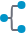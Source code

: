 <mxfile version="26.0.14">
  <diagram id="Q0udqgFAq07rxdsDxWfX" name="Page-1">
    <mxGraphModel dx="121" dy="60" grid="1" gridSize="10" guides="1" tooltips="1" connect="1" arrows="1" fold="1" page="1" pageScale="1" pageWidth="850" pageHeight="1100" math="0" shadow="0">
      <root>
        <mxCell id="0" />
        <mxCell id="1" parent="0" />
        <mxCell id="214YtNxc_t59JiVgN8RB-11" value="" style="endArrow=none;html=1;rounded=1;exitX=-0.367;exitY=-0.005;exitDx=0;exitDy=0;entryX=0.93;entryY=-0.003;entryDx=0;entryDy=0;entryPerimeter=0;exitPerimeter=0;fontColor=#6E717C;strokeColor=#6E717C;strokeWidth=1;curved=0;jumpSize=11;jumpStyle=none;shadow=0;endSize=29;startSize=22;" edge="1" parent="1">
          <mxGeometry width="50" height="50" relative="1" as="geometry">
            <mxPoint x="466.149" y="184.985" as="sourcePoint" />
            <mxPoint x="463.248" y="185.004" as="targetPoint" />
          </mxGeometry>
        </mxCell>
        <mxCell id="214YtNxc_t59JiVgN8RB-2" value="" style="shape=curlyBracket;whiteSpace=wrap;html=1;rounded=1;labelPosition=left;verticalLabelPosition=middle;align=right;verticalAlign=middle;size=0.5;aspect=fixed;movable=1;resizable=1;rotatable=1;deletable=1;editable=1;locked=0;connectable=1;fillColor=#6E717C;strokeColor=#6E717C;shadow=0;" vertex="1" parent="1">
          <mxGeometry x="461.5" y="185" width="2.75" height="12" as="geometry" />
        </mxCell>
        <mxCell id="214YtNxc_t59JiVgN8RB-3" value="" style="ellipse;whiteSpace=wrap;html=1;aspect=fixed;fillColor=#0094C8;strokeColor=#0094C8;" vertex="1" parent="1">
          <mxGeometry x="466.25" y="183" width="3" height="3" as="geometry" />
        </mxCell>
        <mxCell id="214YtNxc_t59JiVgN8RB-14" value="" style="endArrow=none;html=1;rounded=0;exitX=-0.367;exitY=-0.005;exitDx=0;exitDy=0;entryX=0.93;entryY=-0.003;entryDx=0;entryDy=0;entryPerimeter=0;exitPerimeter=0;fontColor=#6E717C;strokeColor=#6E717C;strokeWidth=1;" edge="1" parent="1">
          <mxGeometry width="50" height="50" relative="1" as="geometry">
            <mxPoint x="466.149" y="197.005" as="sourcePoint" />
            <mxPoint x="463.248" y="197.024" as="targetPoint" />
          </mxGeometry>
        </mxCell>
        <mxCell id="214YtNxc_t59JiVgN8RB-15" value="" style="endArrow=none;html=1;rounded=1;exitX=-0.367;exitY=-0.005;exitDx=0;exitDy=0;entryX=0.93;entryY=-0.003;entryDx=0;entryDy=0;entryPerimeter=0;exitPerimeter=0;fontColor=#6E717C;strokeColor=#6E717C;strokeWidth=1;curved=0;jumpSize=11;jumpStyle=none;shadow=0;endSize=29;startSize=22;" edge="1" parent="1">
          <mxGeometry width="50" height="50" relative="1" as="geometry">
            <mxPoint x="462.499" y="190.975" as="sourcePoint" />
            <mxPoint x="459.598" y="190.994" as="targetPoint" />
          </mxGeometry>
        </mxCell>
        <mxCell id="214YtNxc_t59JiVgN8RB-1" value="" style="ellipse;whiteSpace=wrap;html=1;aspect=fixed;fillColor=#0094C8;strokeColor=#0094C8;" vertex="1" parent="1">
          <mxGeometry x="457.5" y="189.5" width="3" height="3" as="geometry" />
        </mxCell>
        <mxCell id="214YtNxc_t59JiVgN8RB-4" value="" style="ellipse;whiteSpace=wrap;html=1;aspect=fixed;fillColor=#0094C8;strokeColor=#0094C8;" vertex="1" parent="1">
          <mxGeometry x="466.25" y="195" width="3" height="3" as="geometry" />
        </mxCell>
      </root>
    </mxGraphModel>
  </diagram>
</mxfile>
